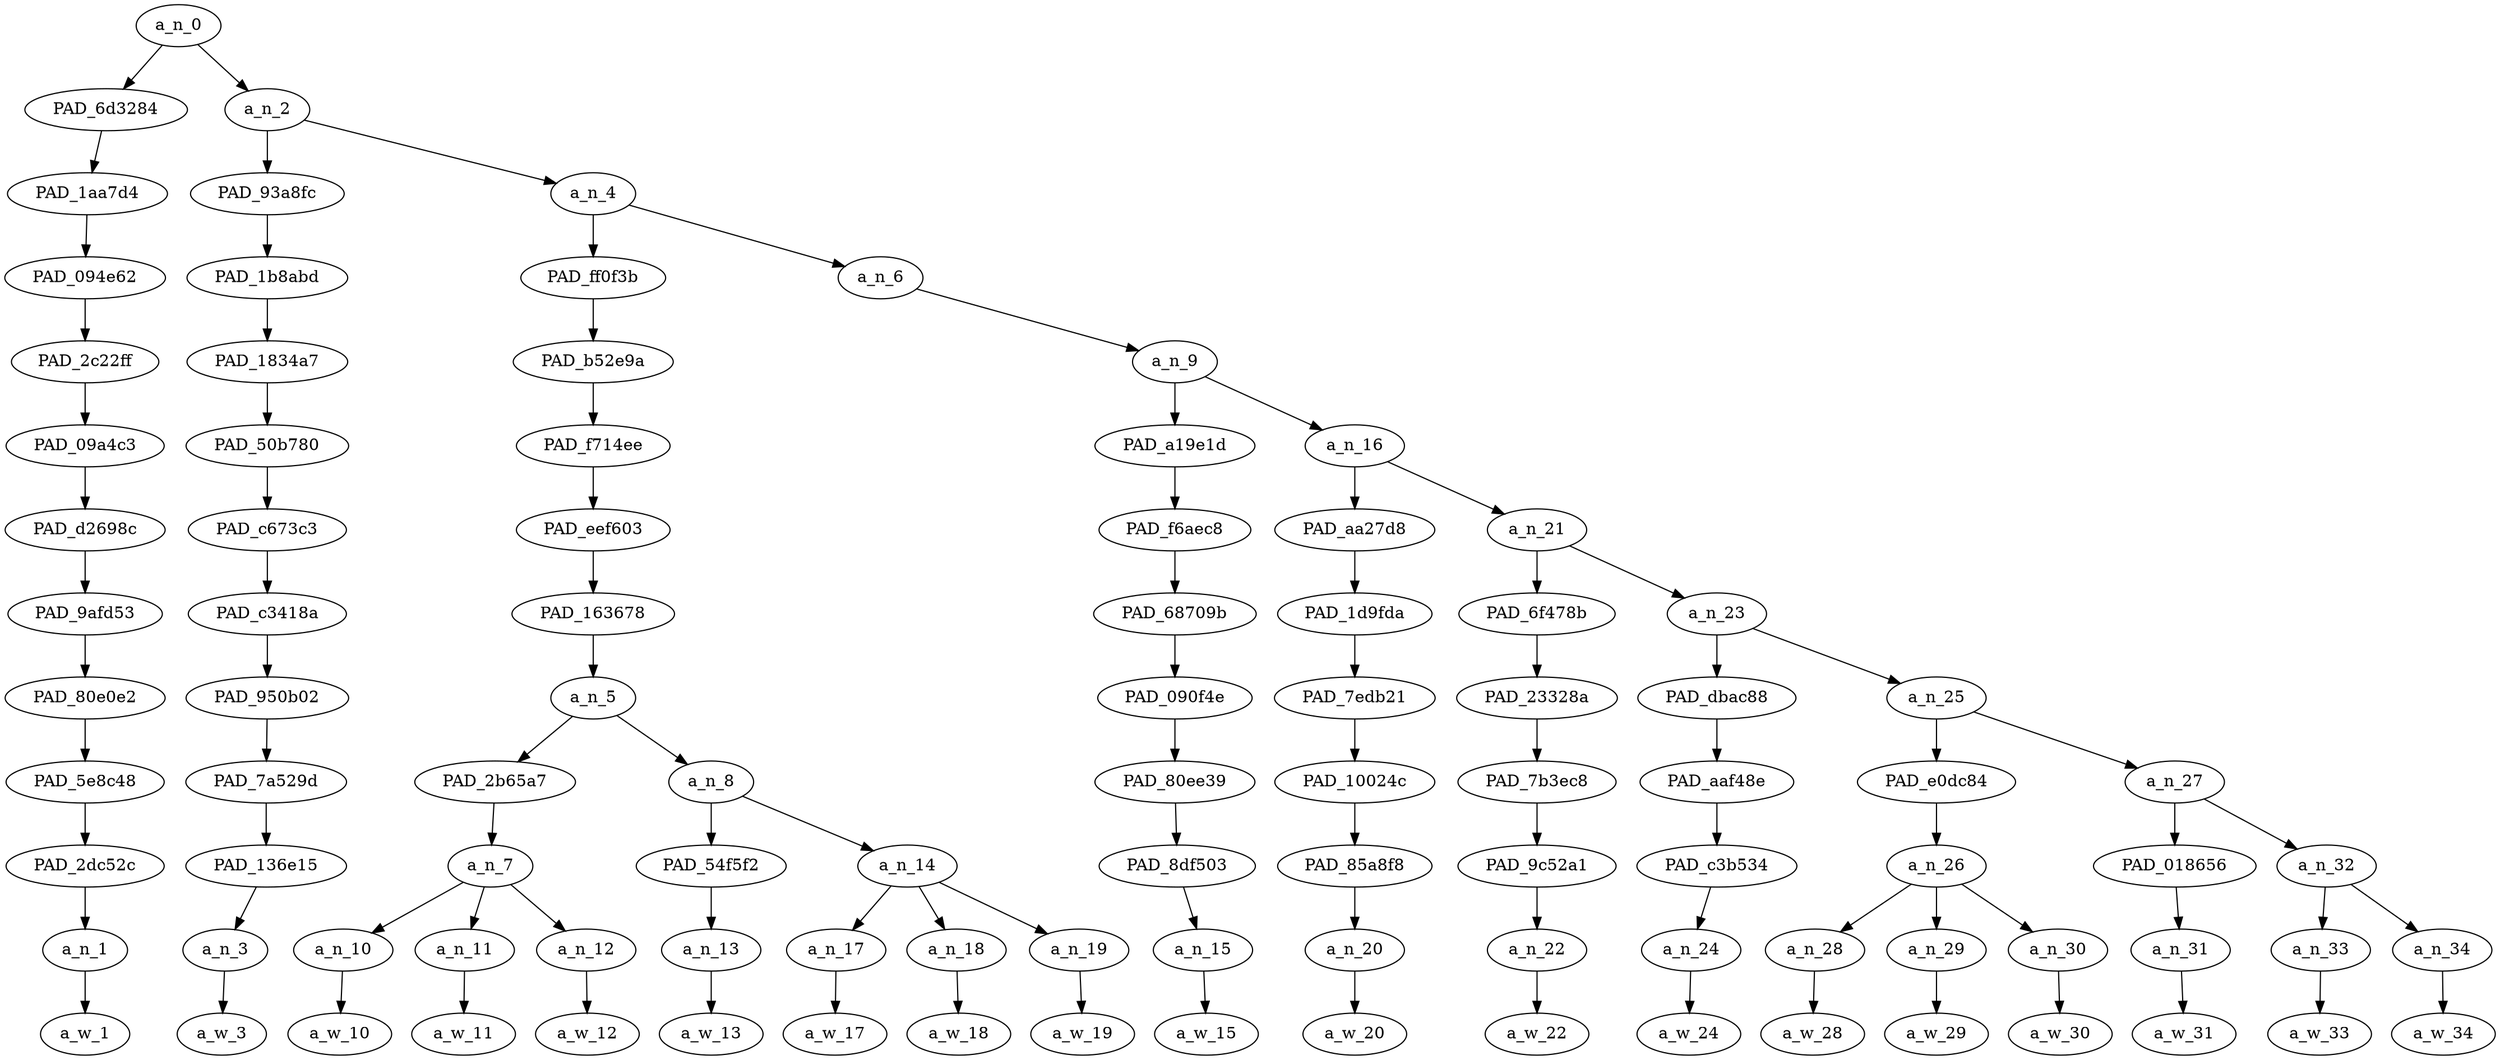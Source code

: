 strict digraph "" {
	a_n_0	[div_dir=1,
		index=0,
		level=12,
		pos="2.0732421875,12!",
		text_span="[0, 1, 2, 3, 4, 5, 6, 7, 8, 9, 10, 11, 12, 13, 14, 15, 16, 17, 18]",
		value=1.00000000];
	PAD_6d3284	[div_dir=-1,
		index=0,
		level=11,
		pos="0.0,11!",
		text_span="[0]",
		value=0.05347809];
	a_n_0 -> PAD_6d3284;
	a_n_2	[div_dir=1,
		index=1,
		level=11,
		pos="4.146484375,11!",
		text_span="[1, 2, 3, 4, 5, 6, 7, 8, 9, 10, 11, 12, 13, 14, 15, 16, 17, 18]",
		value=0.94640398];
	a_n_0 -> a_n_2;
	PAD_1aa7d4	[div_dir=-1,
		index=0,
		level=10,
		pos="0.0,10!",
		text_span="[0]",
		value=0.05347809];
	PAD_6d3284 -> PAD_1aa7d4;
	PAD_094e62	[div_dir=-1,
		index=0,
		level=9,
		pos="0.0,9!",
		text_span="[0]",
		value=0.05347809];
	PAD_1aa7d4 -> PAD_094e62;
	PAD_2c22ff	[div_dir=-1,
		index=0,
		level=8,
		pos="0.0,8!",
		text_span="[0]",
		value=0.05347809];
	PAD_094e62 -> PAD_2c22ff;
	PAD_09a4c3	[div_dir=-1,
		index=0,
		level=7,
		pos="0.0,7!",
		text_span="[0]",
		value=0.05347809];
	PAD_2c22ff -> PAD_09a4c3;
	PAD_d2698c	[div_dir=-1,
		index=0,
		level=6,
		pos="0.0,6!",
		text_span="[0]",
		value=0.05347809];
	PAD_09a4c3 -> PAD_d2698c;
	PAD_9afd53	[div_dir=-1,
		index=0,
		level=5,
		pos="0.0,5!",
		text_span="[0]",
		value=0.05347809];
	PAD_d2698c -> PAD_9afd53;
	PAD_80e0e2	[div_dir=-1,
		index=0,
		level=4,
		pos="0.0,4!",
		text_span="[0]",
		value=0.05347809];
	PAD_9afd53 -> PAD_80e0e2;
	PAD_5e8c48	[div_dir=-1,
		index=0,
		level=3,
		pos="0.0,3!",
		text_span="[0]",
		value=0.05347809];
	PAD_80e0e2 -> PAD_5e8c48;
	PAD_2dc52c	[div_dir=-1,
		index=0,
		level=2,
		pos="0.0,2!",
		text_span="[0]",
		value=0.05347809];
	PAD_5e8c48 -> PAD_2dc52c;
	a_n_1	[div_dir=-1,
		index=0,
		level=1,
		pos="0.0,1!",
		text_span="[0]",
		value=0.05347809];
	PAD_2dc52c -> a_n_1;
	a_w_1	[div_dir=0,
		index=0,
		level=0,
		pos="0,0!",
		text_span="[0]",
		value=just];
	a_n_1 -> a_w_1;
	PAD_93a8fc	[div_dir=1,
		index=1,
		level=10,
		pos="1.0,10!",
		text_span="[1]",
		value=0.05468476];
	a_n_2 -> PAD_93a8fc;
	a_n_4	[div_dir=1,
		index=2,
		level=10,
		pos="7.29296875,10!",
		text_span="[2, 3, 4, 5, 6, 7, 8, 9, 10, 11, 12, 13, 14, 15, 16, 17, 18]",
		value=0.89156025];
	a_n_2 -> a_n_4;
	PAD_1b8abd	[div_dir=1,
		index=1,
		level=9,
		pos="1.0,9!",
		text_span="[1]",
		value=0.05468476];
	PAD_93a8fc -> PAD_1b8abd;
	PAD_1834a7	[div_dir=1,
		index=1,
		level=8,
		pos="1.0,8!",
		text_span="[1]",
		value=0.05468476];
	PAD_1b8abd -> PAD_1834a7;
	PAD_50b780	[div_dir=1,
		index=1,
		level=7,
		pos="1.0,7!",
		text_span="[1]",
		value=0.05468476];
	PAD_1834a7 -> PAD_50b780;
	PAD_c673c3	[div_dir=1,
		index=1,
		level=6,
		pos="1.0,6!",
		text_span="[1]",
		value=0.05468476];
	PAD_50b780 -> PAD_c673c3;
	PAD_c3418a	[div_dir=1,
		index=1,
		level=5,
		pos="1.0,5!",
		text_span="[1]",
		value=0.05468476];
	PAD_c673c3 -> PAD_c3418a;
	PAD_950b02	[div_dir=1,
		index=1,
		level=4,
		pos="1.0,4!",
		text_span="[1]",
		value=0.05468476];
	PAD_c3418a -> PAD_950b02;
	PAD_7a529d	[div_dir=1,
		index=1,
		level=3,
		pos="1.0,3!",
		text_span="[1]",
		value=0.05468476];
	PAD_950b02 -> PAD_7a529d;
	PAD_136e15	[div_dir=1,
		index=1,
		level=2,
		pos="1.0,2!",
		text_span="[1]",
		value=0.05468476];
	PAD_7a529d -> PAD_136e15;
	a_n_3	[div_dir=1,
		index=1,
		level=1,
		pos="1.0,1!",
		text_span="[1]",
		value=0.05468476];
	PAD_136e15 -> a_n_3;
	a_w_3	[div_dir=0,
		index=1,
		level=0,
		pos="1,0!",
		text_span="[1]",
		value=saw];
	a_n_3 -> a_w_3;
	PAD_ff0f3b	[div_dir=-1,
		index=2,
		level=9,
		pos="4.5,9!",
		text_span="[2, 3, 4, 5, 6, 7, 8]",
		value=0.44227024];
	a_n_4 -> PAD_ff0f3b;
	a_n_6	[div_dir=1,
		index=3,
		level=9,
		pos="10.0859375,9!",
		text_span="[9, 10, 11, 12, 13, 14, 15, 16, 17, 18]",
		value=0.44920311];
	a_n_4 -> a_n_6;
	PAD_b52e9a	[div_dir=-1,
		index=2,
		level=8,
		pos="4.5,8!",
		text_span="[2, 3, 4, 5, 6, 7, 8]",
		value=0.44227024];
	PAD_ff0f3b -> PAD_b52e9a;
	PAD_f714ee	[div_dir=-1,
		index=2,
		level=7,
		pos="4.5,7!",
		text_span="[2, 3, 4, 5, 6, 7, 8]",
		value=0.44227024];
	PAD_b52e9a -> PAD_f714ee;
	PAD_eef603	[div_dir=-1,
		index=2,
		level=6,
		pos="4.5,6!",
		text_span="[2, 3, 4, 5, 6, 7, 8]",
		value=0.44227024];
	PAD_f714ee -> PAD_eef603;
	PAD_163678	[div_dir=-1,
		index=2,
		level=5,
		pos="4.5,5!",
		text_span="[2, 3, 4, 5, 6, 7, 8]",
		value=0.44227024];
	PAD_eef603 -> PAD_163678;
	a_n_5	[div_dir=-1,
		index=2,
		level=4,
		pos="4.5,4!",
		text_span="[2, 3, 4, 5, 6, 7, 8]",
		value=0.44227024];
	PAD_163678 -> a_n_5;
	PAD_2b65a7	[div_dir=-1,
		index=2,
		level=3,
		pos="3.0,3!",
		text_span="[2, 3, 4]",
		value=0.26073719];
	a_n_5 -> PAD_2b65a7;
	a_n_8	[div_dir=-1,
		index=3,
		level=3,
		pos="6.0,3!",
		text_span="[5, 6, 7, 8]",
		value=0.18124185];
	a_n_5 -> a_n_8;
	a_n_7	[div_dir=-1,
		index=2,
		level=2,
		pos="3.0,2!",
		text_span="[2, 3, 4]",
		value=0.26073719];
	PAD_2b65a7 -> a_n_7;
	a_n_10	[div_dir=1,
		index=2,
		level=1,
		pos="2.0,1!",
		text_span="[2]",
		value=0.04182635];
	a_n_7 -> a_n_10;
	a_n_11	[div_dir=-1,
		index=3,
		level=1,
		pos="3.0,1!",
		text_span="[3]",
		value=0.14017629];
	a_n_7 -> a_n_11;
	a_n_12	[div_dir=1,
		index=4,
		level=1,
		pos="4.0,1!",
		text_span="[4]",
		value=0.07863072];
	a_n_7 -> a_n_12;
	a_w_10	[div_dir=0,
		index=2,
		level=0,
		pos="2,0!",
		text_span="[2]",
		value=a];
	a_n_10 -> a_w_10;
	a_w_11	[div_dir=0,
		index=3,
		level=0,
		pos="3,0!",
		text_span="[3]",
		value=phillies];
	a_n_11 -> a_w_11;
	a_w_12	[div_dir=0,
		index=4,
		level=0,
		pos="4,0!",
		text_span="[4]",
		value=flag];
	a_n_12 -> a_w_12;
	PAD_54f5f2	[div_dir=1,
		index=3,
		level=2,
		pos="5.0,2!",
		text_span="[5]",
		value=0.03573470];
	a_n_8 -> PAD_54f5f2;
	a_n_14	[div_dir=-1,
		index=4,
		level=2,
		pos="7.0,2!",
		text_span="[6, 7, 8]",
		value=0.14521395];
	a_n_8 -> a_n_14;
	a_n_13	[div_dir=1,
		index=5,
		level=1,
		pos="5.0,1!",
		text_span="[5]",
		value=0.03573470];
	PAD_54f5f2 -> a_n_13;
	a_w_13	[div_dir=0,
		index=5,
		level=0,
		pos="5,0!",
		text_span="[5]",
		value=on];
	a_n_13 -> a_w_13;
	a_n_17	[div_dir=-1,
		index=6,
		level=1,
		pos="6.0,1!",
		text_span="[6]",
		value=0.03267986];
	a_n_14 -> a_n_17;
	a_n_18	[div_dir=1,
		index=7,
		level=1,
		pos="7.0,1!",
		text_span="[7]",
		value=0.04190902];
	a_n_14 -> a_n_18;
	a_n_19	[div_dir=-1,
		index=8,
		level=1,
		pos="8.0,1!",
		text_span="[8]",
		value=0.07026309];
	a_n_14 -> a_n_19;
	a_w_17	[div_dir=0,
		index=6,
		level=0,
		pos="6,0!",
		text_span="[6]",
		value=a1];
	a_n_17 -> a_w_17;
	a_w_18	[div_dir=0,
		index=7,
		level=0,
		pos="7,0!",
		text_span="[7]",
		value=front];
	a_n_18 -> a_w_18;
	a_w_19	[div_dir=0,
		index=8,
		level=0,
		pos="8,0!",
		text_span="[8]",
		value=porch];
	a_n_19 -> a_w_19;
	a_n_9	[div_dir=1,
		index=3,
		level=8,
		pos="10.0859375,8!",
		text_span="[9, 10, 11, 12, 13, 14, 15, 16, 17, 18]",
		value=0.44885063];
	a_n_6 -> a_n_9;
	PAD_a19e1d	[div_dir=1,
		index=3,
		level=7,
		pos="9.0,7!",
		text_span="[9]",
		value=0.04263284];
	a_n_9 -> PAD_a19e1d;
	a_n_16	[div_dir=1,
		index=4,
		level=7,
		pos="11.171875,7!",
		text_span="[10, 11, 12, 13, 14, 15, 16, 17, 18]",
		value=0.40586532];
	a_n_9 -> a_n_16;
	PAD_f6aec8	[div_dir=1,
		index=3,
		level=6,
		pos="9.0,6!",
		text_span="[9]",
		value=0.04263284];
	PAD_a19e1d -> PAD_f6aec8;
	PAD_68709b	[div_dir=1,
		index=3,
		level=5,
		pos="9.0,5!",
		text_span="[9]",
		value=0.04263284];
	PAD_f6aec8 -> PAD_68709b;
	PAD_090f4e	[div_dir=1,
		index=3,
		level=4,
		pos="9.0,4!",
		text_span="[9]",
		value=0.04263284];
	PAD_68709b -> PAD_090f4e;
	PAD_80ee39	[div_dir=1,
		index=4,
		level=3,
		pos="9.0,3!",
		text_span="[9]",
		value=0.04263284];
	PAD_090f4e -> PAD_80ee39;
	PAD_8df503	[div_dir=1,
		index=5,
		level=2,
		pos="9.0,2!",
		text_span="[9]",
		value=0.04263284];
	PAD_80ee39 -> PAD_8df503;
	a_n_15	[div_dir=1,
		index=9,
		level=1,
		pos="9.0,1!",
		text_span="[9]",
		value=0.04263284];
	PAD_8df503 -> a_n_15;
	a_w_15	[div_dir=0,
		index=9,
		level=0,
		pos="9,0!",
		text_span="[9]",
		value=it];
	a_n_15 -> a_w_15;
	PAD_aa27d8	[div_dir=-1,
		index=4,
		level=6,
		pos="10.0,6!",
		text_span="[10]",
		value=0.04632483];
	a_n_16 -> PAD_aa27d8;
	a_n_21	[div_dir=1,
		index=5,
		level=6,
		pos="12.34375,6!",
		text_span="[11, 12, 13, 14, 15, 16, 17, 18]",
		value=0.35922427];
	a_n_16 -> a_n_21;
	PAD_1d9fda	[div_dir=-1,
		index=4,
		level=5,
		pos="10.0,5!",
		text_span="[10]",
		value=0.04632483];
	PAD_aa27d8 -> PAD_1d9fda;
	PAD_7edb21	[div_dir=-1,
		index=4,
		level=4,
		pos="10.0,4!",
		text_span="[10]",
		value=0.04632483];
	PAD_1d9fda -> PAD_7edb21;
	PAD_10024c	[div_dir=-1,
		index=5,
		level=3,
		pos="10.0,3!",
		text_span="[10]",
		value=0.04632483];
	PAD_7edb21 -> PAD_10024c;
	PAD_85a8f8	[div_dir=-1,
		index=6,
		level=2,
		pos="10.0,2!",
		text_span="[10]",
		value=0.04632483];
	PAD_10024c -> PAD_85a8f8;
	a_n_20	[div_dir=-1,
		index=10,
		level=1,
		pos="10.0,1!",
		text_span="[10]",
		value=0.04632483];
	PAD_85a8f8 -> a_n_20;
	a_w_20	[div_dir=0,
		index=10,
		level=0,
		pos="10,0!",
		text_span="[10]",
		value=should];
	a_n_20 -> a_w_20;
	PAD_6f478b	[div_dir=1,
		index=5,
		level=5,
		pos="11.0,5!",
		text_span="[11]",
		value=0.03877314];
	a_n_21 -> PAD_6f478b;
	a_n_23	[div_dir=1,
		index=6,
		level=5,
		pos="13.6875,5!",
		text_span="[12, 13, 14, 15, 16, 17, 18]",
		value=0.32007296];
	a_n_21 -> a_n_23;
	PAD_23328a	[div_dir=1,
		index=5,
		level=4,
		pos="11.0,4!",
		text_span="[11]",
		value=0.03877314];
	PAD_6f478b -> PAD_23328a;
	PAD_7b3ec8	[div_dir=1,
		index=6,
		level=3,
		pos="11.0,3!",
		text_span="[11]",
		value=0.03877314];
	PAD_23328a -> PAD_7b3ec8;
	PAD_9c52a1	[div_dir=1,
		index=7,
		level=2,
		pos="11.0,2!",
		text_span="[11]",
		value=0.03877314];
	PAD_7b3ec8 -> PAD_9c52a1;
	a_n_22	[div_dir=1,
		index=11,
		level=1,
		pos="11.0,1!",
		text_span="[11]",
		value=0.03877314];
	PAD_9c52a1 -> a_n_22;
	a_w_22	[div_dir=0,
		index=11,
		level=0,
		pos="11,0!",
		text_span="[11]",
		value=should1];
	a_n_22 -> a_w_22;
	PAD_dbac88	[div_dir=1,
		index=6,
		level=4,
		pos="12.0,4!",
		text_span="[12]",
		value=0.03465048];
	a_n_23 -> PAD_dbac88;
	a_n_25	[div_dir=1,
		index=7,
		level=4,
		pos="15.375,4!",
		text_span="[13, 14, 15, 16, 17, 18]",
		value=0.28502180];
	a_n_23 -> a_n_25;
	PAD_aaf48e	[div_dir=1,
		index=7,
		level=3,
		pos="12.0,3!",
		text_span="[12]",
		value=0.03465048];
	PAD_dbac88 -> PAD_aaf48e;
	PAD_c3b534	[div_dir=1,
		index=8,
		level=2,
		pos="12.0,2!",
		text_span="[12]",
		value=0.03465048];
	PAD_aaf48e -> PAD_c3b534;
	a_n_24	[div_dir=1,
		index=12,
		level=1,
		pos="12.0,1!",
		text_span="[12]",
		value=0.03465048];
	PAD_c3b534 -> a_n_24;
	a_w_24	[div_dir=0,
		index=12,
		level=0,
		pos="12,0!",
		text_span="[12]",
		value=have];
	a_n_24 -> a_w_24;
	PAD_e0dc84	[div_dir=1,
		index=8,
		level=3,
		pos="14.0,3!",
		text_span="[13, 14, 15]",
		value=0.15762218];
	a_n_25 -> PAD_e0dc84;
	a_n_27	[div_dir=1,
		index=9,
		level=3,
		pos="16.75,3!",
		text_span="[16, 17, 18]",
		value=0.12699002];
	a_n_25 -> a_n_27;
	a_n_26	[div_dir=1,
		index=9,
		level=2,
		pos="14.0,2!",
		text_span="[13, 14, 15]",
		value=0.15762218];
	PAD_e0dc84 -> a_n_26;
	a_n_28	[div_dir=1,
		index=13,
		level=1,
		pos="13.0,1!",
		text_span="[13]",
		value=0.03101388];
	a_n_26 -> a_n_28;
	a_n_29	[div_dir=1,
		index=14,
		level=1,
		pos="14.0,1!",
		text_span="[14]",
		value=0.05210388];
	a_n_26 -> a_n_29;
	a_n_30	[div_dir=1,
		index=15,
		level=1,
		pos="15.0,1!",
		text_span="[15]",
		value=0.07411940];
	a_n_26 -> a_n_30;
	a_w_28	[div_dir=0,
		index=13,
		level=0,
		pos="13,0!",
		text_span="[13]",
		value=a2];
	a_n_28 -> a_w_28;
	a_w_29	[div_dir=0,
		index=14,
		level=0,
		pos="14,0!",
		text_span="[14]",
		value=black];
	a_n_29 -> a_w_29;
	a_w_30	[div_dir=0,
		index=15,
		level=0,
		pos="15,0!",
		text_span="[15]",
		value=ribbon];
	a_n_30 -> a_w_30;
	PAD_018656	[div_dir=1,
		index=10,
		level=2,
		pos="16.0,2!",
		text_span="[16]",
		value=0.04478777];
	a_n_27 -> PAD_018656;
	a_n_32	[div_dir=1,
		index=11,
		level=2,
		pos="17.5,2!",
		text_span="[17, 18]",
		value=0.08200783];
	a_n_27 -> a_n_32;
	a_n_31	[div_dir=1,
		index=16,
		level=1,
		pos="16.0,1!",
		text_span="[16]",
		value=0.04478777];
	PAD_018656 -> a_n_31;
	a_w_31	[div_dir=0,
		index=16,
		level=0,
		pos="16,0!",
		text_span="[16]",
		value=tied];
	a_n_31 -> a_w_31;
	a_n_33	[div_dir=1,
		index=17,
		level=1,
		pos="17.0,1!",
		text_span="[17]",
		value=0.03073946];
	a_n_32 -> a_n_33;
	a_n_34	[div_dir=1,
		index=18,
		level=1,
		pos="18.0,1!",
		text_span="[18]",
		value=0.05108023];
	a_n_32 -> a_n_34;
	a_w_33	[div_dir=0,
		index=17,
		level=0,
		pos="17,0!",
		text_span="[17]",
		value=to];
	a_n_33 -> a_w_33;
	a_w_34	[div_dir=0,
		index=18,
		level=0,
		pos="18,0!",
		text_span="[18]",
		value=it1];
	a_n_34 -> a_w_34;
}
